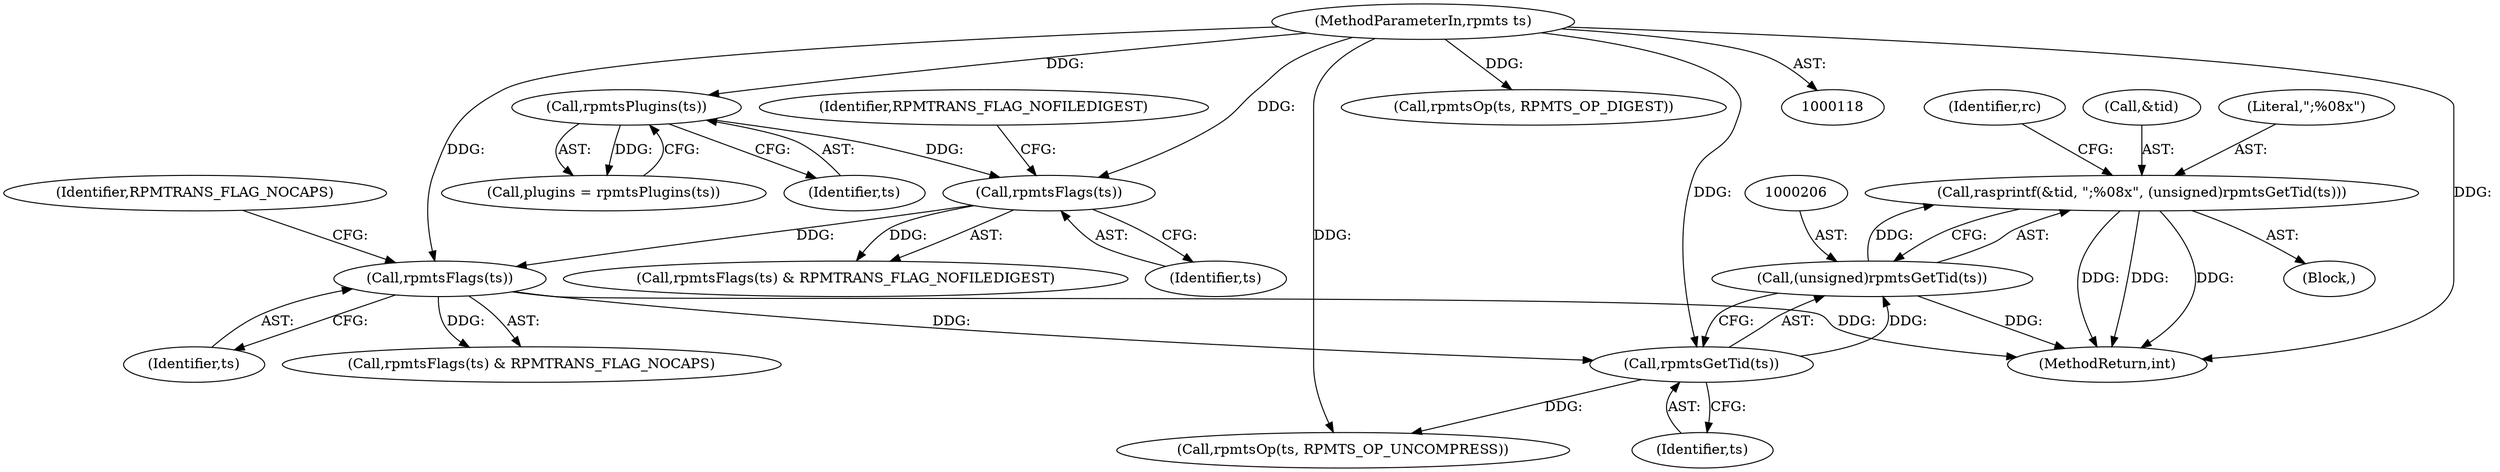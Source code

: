 digraph "0_rpm_404ef011c300207cdb1e531670384564aae04bdc_1@API" {
"1000201" [label="(Call,rasprintf(&tid, \";%08x\", (unsigned)rpmtsGetTid(ts)))"];
"1000205" [label="(Call,(unsigned)rpmtsGetTid(ts))"];
"1000207" [label="(Call,rpmtsGetTid(ts))"];
"1000171" [label="(Call,rpmtsFlags(ts))"];
"1000161" [label="(Call,rpmtsFlags(ts))"];
"1000145" [label="(Call,rpmtsPlugins(ts))"];
"1000119" [label="(MethodParameterIn,rpmts ts)"];
"1000145" [label="(Call,rpmtsPlugins(ts))"];
"1000210" [label="(Identifier,rc)"];
"1000146" [label="(Identifier,ts)"];
"1000162" [label="(Identifier,ts)"];
"1000161" [label="(Call,rpmtsFlags(ts))"];
"1000208" [label="(Identifier,ts)"];
"1000124" [label="(Block,)"];
"1000202" [label="(Call,&tid)"];
"1000163" [label="(Identifier,RPMTRANS_FLAG_NOFILEDIGEST)"];
"1000173" [label="(Identifier,RPMTRANS_FLAG_NOCAPS)"];
"1000591" [label="(Call,rpmtsOp(ts, RPMTS_OP_UNCOMPRESS))"];
"1000171" [label="(Call,rpmtsFlags(ts))"];
"1000172" [label="(Identifier,ts)"];
"1000160" [label="(Call,rpmtsFlags(ts) & RPMTRANS_FLAG_NOFILEDIGEST)"];
"1000201" [label="(Call,rasprintf(&tid, \";%08x\", (unsigned)rpmtsGetTid(ts)))"];
"1000207" [label="(Call,rpmtsGetTid(ts))"];
"1000598" [label="(Call,rpmtsOp(ts, RPMTS_OP_DIGEST))"];
"1000170" [label="(Call,rpmtsFlags(ts) & RPMTRANS_FLAG_NOCAPS)"];
"1000205" [label="(Call,(unsigned)rpmtsGetTid(ts))"];
"1000119" [label="(MethodParameterIn,rpmts ts)"];
"1000143" [label="(Call,plugins = rpmtsPlugins(ts))"];
"1000204" [label="(Literal,\";%08x\")"];
"1000617" [label="(MethodReturn,int)"];
"1000201" -> "1000124"  [label="AST: "];
"1000201" -> "1000205"  [label="CFG: "];
"1000202" -> "1000201"  [label="AST: "];
"1000204" -> "1000201"  [label="AST: "];
"1000205" -> "1000201"  [label="AST: "];
"1000210" -> "1000201"  [label="CFG: "];
"1000201" -> "1000617"  [label="DDG: "];
"1000201" -> "1000617"  [label="DDG: "];
"1000201" -> "1000617"  [label="DDG: "];
"1000205" -> "1000201"  [label="DDG: "];
"1000205" -> "1000207"  [label="CFG: "];
"1000206" -> "1000205"  [label="AST: "];
"1000207" -> "1000205"  [label="AST: "];
"1000205" -> "1000617"  [label="DDG: "];
"1000207" -> "1000205"  [label="DDG: "];
"1000207" -> "1000208"  [label="CFG: "];
"1000208" -> "1000207"  [label="AST: "];
"1000171" -> "1000207"  [label="DDG: "];
"1000119" -> "1000207"  [label="DDG: "];
"1000207" -> "1000591"  [label="DDG: "];
"1000171" -> "1000170"  [label="AST: "];
"1000171" -> "1000172"  [label="CFG: "];
"1000172" -> "1000171"  [label="AST: "];
"1000173" -> "1000171"  [label="CFG: "];
"1000171" -> "1000617"  [label="DDG: "];
"1000171" -> "1000170"  [label="DDG: "];
"1000161" -> "1000171"  [label="DDG: "];
"1000119" -> "1000171"  [label="DDG: "];
"1000161" -> "1000160"  [label="AST: "];
"1000161" -> "1000162"  [label="CFG: "];
"1000162" -> "1000161"  [label="AST: "];
"1000163" -> "1000161"  [label="CFG: "];
"1000161" -> "1000160"  [label="DDG: "];
"1000145" -> "1000161"  [label="DDG: "];
"1000119" -> "1000161"  [label="DDG: "];
"1000145" -> "1000143"  [label="AST: "];
"1000145" -> "1000146"  [label="CFG: "];
"1000146" -> "1000145"  [label="AST: "];
"1000143" -> "1000145"  [label="CFG: "];
"1000145" -> "1000143"  [label="DDG: "];
"1000119" -> "1000145"  [label="DDG: "];
"1000119" -> "1000118"  [label="AST: "];
"1000119" -> "1000617"  [label="DDG: "];
"1000119" -> "1000591"  [label="DDG: "];
"1000119" -> "1000598"  [label="DDG: "];
}

